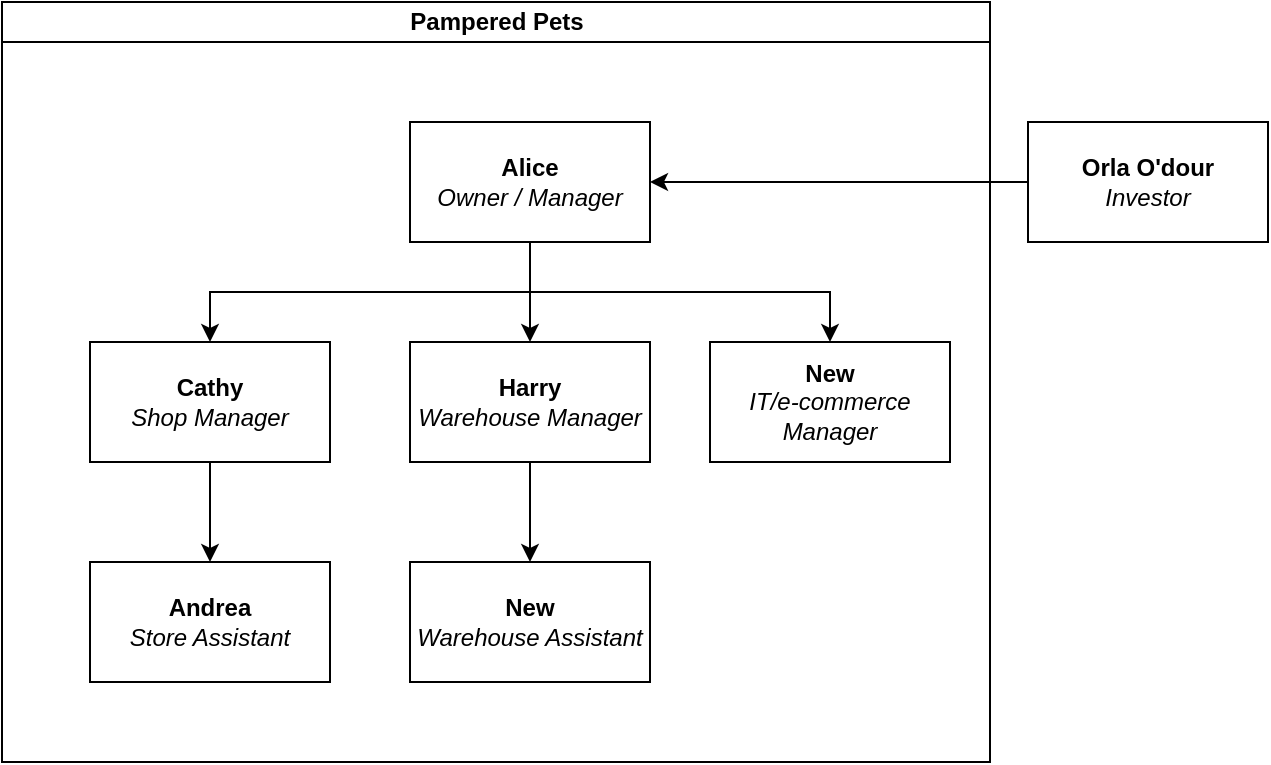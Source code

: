 <mxfile version="24.7.8">
  <diagram id="prtHgNgQTEPvFCAcTncT" name="Page-1">
    <mxGraphModel dx="1434" dy="772" grid="1" gridSize="10" guides="1" tooltips="1" connect="1" arrows="1" fold="1" page="1" pageScale="1" pageWidth="827" pageHeight="1169" math="0" shadow="0">
      <root>
        <mxCell id="0" />
        <mxCell id="1" parent="0" />
        <mxCell id="dNxyNK7c78bLwvsdeMH5-11" value="Pampered Pets" style="swimlane;html=1;startSize=20;horizontal=1;containerType=tree;glass=0;" parent="1" vertex="1">
          <mxGeometry x="167" y="100" width="494" height="380" as="geometry">
            <mxRectangle x="156" y="100" width="120" height="30" as="alternateBounds" />
          </mxGeometry>
        </mxCell>
        <mxCell id="Uas0M1gUs5BFNzwfY6F5-8" style="edgeStyle=orthogonalEdgeStyle;rounded=0;orthogonalLoop=1;jettySize=auto;html=1;exitX=0.5;exitY=1;exitDx=0;exitDy=0;entryX=0.5;entryY=0;entryDx=0;entryDy=0;" edge="1" parent="dNxyNK7c78bLwvsdeMH5-11" source="Zk7Touo-YpEtQb81bZ8j-5" target="Uas0M1gUs5BFNzwfY6F5-7">
          <mxGeometry relative="1" as="geometry" />
        </mxCell>
        <mxCell id="Zk7Touo-YpEtQb81bZ8j-5" value="&lt;b&gt;Alice&lt;/b&gt;&lt;div&gt;&lt;i&gt;Owner / Manager&lt;/i&gt;&lt;/div&gt;" style="rounded=0;whiteSpace=wrap;html=1;" parent="dNxyNK7c78bLwvsdeMH5-11" vertex="1">
          <mxGeometry x="204" y="60" width="120" height="60" as="geometry" />
        </mxCell>
        <mxCell id="Zk7Touo-YpEtQb81bZ8j-6" value="" style="edgeStyle=orthogonalEdgeStyle;rounded=0;orthogonalLoop=1;jettySize=auto;html=1;exitX=0.5;exitY=1;exitDx=0;exitDy=0;" parent="dNxyNK7c78bLwvsdeMH5-11" source="Zk7Touo-YpEtQb81bZ8j-5" target="Zk7Touo-YpEtQb81bZ8j-7" edge="1">
          <mxGeometry relative="1" as="geometry" />
        </mxCell>
        <mxCell id="Zk7Touo-YpEtQb81bZ8j-7" value="&lt;b&gt;Cathy&lt;/b&gt;&lt;div&gt;&lt;i&gt;Shop Manager&lt;/i&gt;&lt;/div&gt;" style="rounded=0;whiteSpace=wrap;html=1;" parent="dNxyNK7c78bLwvsdeMH5-11" vertex="1">
          <mxGeometry x="44" y="170" width="120" height="60" as="geometry" />
        </mxCell>
        <mxCell id="Zk7Touo-YpEtQb81bZ8j-8" value="" style="edgeStyle=orthogonalEdgeStyle;rounded=0;orthogonalLoop=1;jettySize=auto;html=1;" parent="dNxyNK7c78bLwvsdeMH5-11" source="Zk7Touo-YpEtQb81bZ8j-7" target="Zk7Touo-YpEtQb81bZ8j-9" edge="1">
          <mxGeometry relative="1" as="geometry">
            <mxPoint x="320" y="190" as="sourcePoint" />
          </mxGeometry>
        </mxCell>
        <mxCell id="Zk7Touo-YpEtQb81bZ8j-9" value="&lt;b&gt;Andrea&lt;/b&gt;&lt;div&gt;&lt;i&gt;Store Assistant&lt;/i&gt;&lt;/div&gt;" style="rounded=0;whiteSpace=wrap;html=1;" parent="dNxyNK7c78bLwvsdeMH5-11" vertex="1">
          <mxGeometry x="44" y="280" width="120" height="60" as="geometry" />
        </mxCell>
        <mxCell id="Zk7Touo-YpEtQb81bZ8j-10" value="" style="edgeStyle=orthogonalEdgeStyle;rounded=0;orthogonalLoop=1;jettySize=auto;html=1;" parent="dNxyNK7c78bLwvsdeMH5-11" source="Zk7Touo-YpEtQb81bZ8j-5" target="Zk7Touo-YpEtQb81bZ8j-11" edge="1">
          <mxGeometry relative="1" as="geometry" />
        </mxCell>
        <mxCell id="Zk7Touo-YpEtQb81bZ8j-11" value="&lt;b&gt;Harry&lt;/b&gt;&lt;div&gt;&lt;i&gt;Warehouse Manager&lt;/i&gt;&lt;/div&gt;" style="rounded=0;whiteSpace=wrap;html=1;" parent="dNxyNK7c78bLwvsdeMH5-11" vertex="1">
          <mxGeometry x="204" y="170" width="120" height="60" as="geometry" />
        </mxCell>
        <mxCell id="Uas0M1gUs5BFNzwfY6F5-1" value="" style="edgeStyle=orthogonalEdgeStyle;rounded=0;orthogonalLoop=1;jettySize=auto;html=1;" edge="1" target="Uas0M1gUs5BFNzwfY6F5-2" source="Zk7Touo-YpEtQb81bZ8j-11" parent="dNxyNK7c78bLwvsdeMH5-11">
          <mxGeometry relative="1" as="geometry">
            <mxPoint x="380" y="220" as="sourcePoint" />
          </mxGeometry>
        </mxCell>
        <mxCell id="Uas0M1gUs5BFNzwfY6F5-2" value="&lt;div&gt;&lt;b&gt;New&lt;/b&gt;&lt;/div&gt;&lt;div&gt;&lt;i&gt;Warehouse Assistant&lt;/i&gt;&lt;/div&gt;" style="rounded=0;whiteSpace=wrap;html=1;" vertex="1" parent="dNxyNK7c78bLwvsdeMH5-11">
          <mxGeometry x="204" y="280" width="120" height="60" as="geometry" />
        </mxCell>
        <mxCell id="Uas0M1gUs5BFNzwfY6F5-7" value="&lt;div&gt;&lt;b&gt;New&lt;/b&gt;&lt;/div&gt;&lt;div&gt;&lt;i&gt;IT/e-commerce Manager&lt;/i&gt;&lt;/div&gt;" style="rounded=0;whiteSpace=wrap;html=1;" vertex="1" parent="dNxyNK7c78bLwvsdeMH5-11">
          <mxGeometry x="354" y="170" width="120" height="60" as="geometry" />
        </mxCell>
        <mxCell id="Zk7Touo-YpEtQb81bZ8j-13" style="edgeStyle=orthogonalEdgeStyle;rounded=0;orthogonalLoop=1;jettySize=auto;html=1;exitX=0;exitY=0.5;exitDx=0;exitDy=0;entryX=1;entryY=0.5;entryDx=0;entryDy=0;" parent="1" source="Zk7Touo-YpEtQb81bZ8j-12" target="Zk7Touo-YpEtQb81bZ8j-5" edge="1">
          <mxGeometry relative="1" as="geometry" />
        </mxCell>
        <mxCell id="Zk7Touo-YpEtQb81bZ8j-12" value="&lt;b&gt;Orla O&#39;dour&lt;/b&gt;&lt;div&gt;&lt;i&gt;Investor&lt;/i&gt;&lt;/div&gt;" style="rounded=0;whiteSpace=wrap;html=1;" parent="1" vertex="1">
          <mxGeometry x="680" y="160" width="120" height="60" as="geometry" />
        </mxCell>
      </root>
    </mxGraphModel>
  </diagram>
</mxfile>
